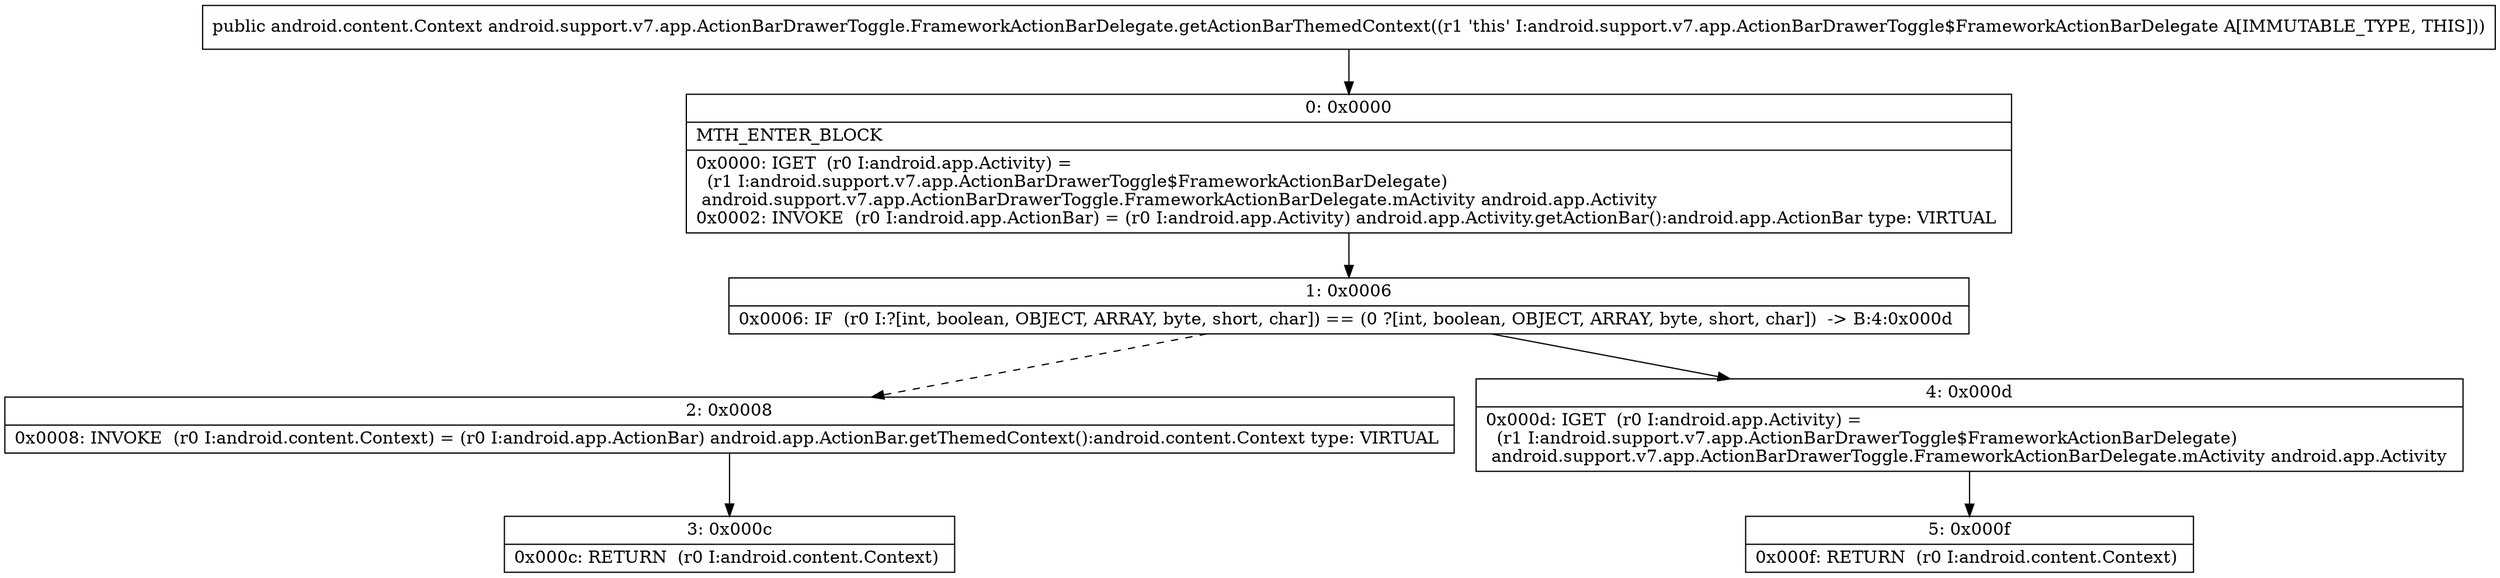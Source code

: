 digraph "CFG forandroid.support.v7.app.ActionBarDrawerToggle.FrameworkActionBarDelegate.getActionBarThemedContext()Landroid\/content\/Context;" {
Node_0 [shape=record,label="{0\:\ 0x0000|MTH_ENTER_BLOCK\l|0x0000: IGET  (r0 I:android.app.Activity) = \l  (r1 I:android.support.v7.app.ActionBarDrawerToggle$FrameworkActionBarDelegate)\l android.support.v7.app.ActionBarDrawerToggle.FrameworkActionBarDelegate.mActivity android.app.Activity \l0x0002: INVOKE  (r0 I:android.app.ActionBar) = (r0 I:android.app.Activity) android.app.Activity.getActionBar():android.app.ActionBar type: VIRTUAL \l}"];
Node_1 [shape=record,label="{1\:\ 0x0006|0x0006: IF  (r0 I:?[int, boolean, OBJECT, ARRAY, byte, short, char]) == (0 ?[int, boolean, OBJECT, ARRAY, byte, short, char])  \-\> B:4:0x000d \l}"];
Node_2 [shape=record,label="{2\:\ 0x0008|0x0008: INVOKE  (r0 I:android.content.Context) = (r0 I:android.app.ActionBar) android.app.ActionBar.getThemedContext():android.content.Context type: VIRTUAL \l}"];
Node_3 [shape=record,label="{3\:\ 0x000c|0x000c: RETURN  (r0 I:android.content.Context) \l}"];
Node_4 [shape=record,label="{4\:\ 0x000d|0x000d: IGET  (r0 I:android.app.Activity) = \l  (r1 I:android.support.v7.app.ActionBarDrawerToggle$FrameworkActionBarDelegate)\l android.support.v7.app.ActionBarDrawerToggle.FrameworkActionBarDelegate.mActivity android.app.Activity \l}"];
Node_5 [shape=record,label="{5\:\ 0x000f|0x000f: RETURN  (r0 I:android.content.Context) \l}"];
MethodNode[shape=record,label="{public android.content.Context android.support.v7.app.ActionBarDrawerToggle.FrameworkActionBarDelegate.getActionBarThemedContext((r1 'this' I:android.support.v7.app.ActionBarDrawerToggle$FrameworkActionBarDelegate A[IMMUTABLE_TYPE, THIS])) }"];
MethodNode -> Node_0;
Node_0 -> Node_1;
Node_1 -> Node_2[style=dashed];
Node_1 -> Node_4;
Node_2 -> Node_3;
Node_4 -> Node_5;
}

